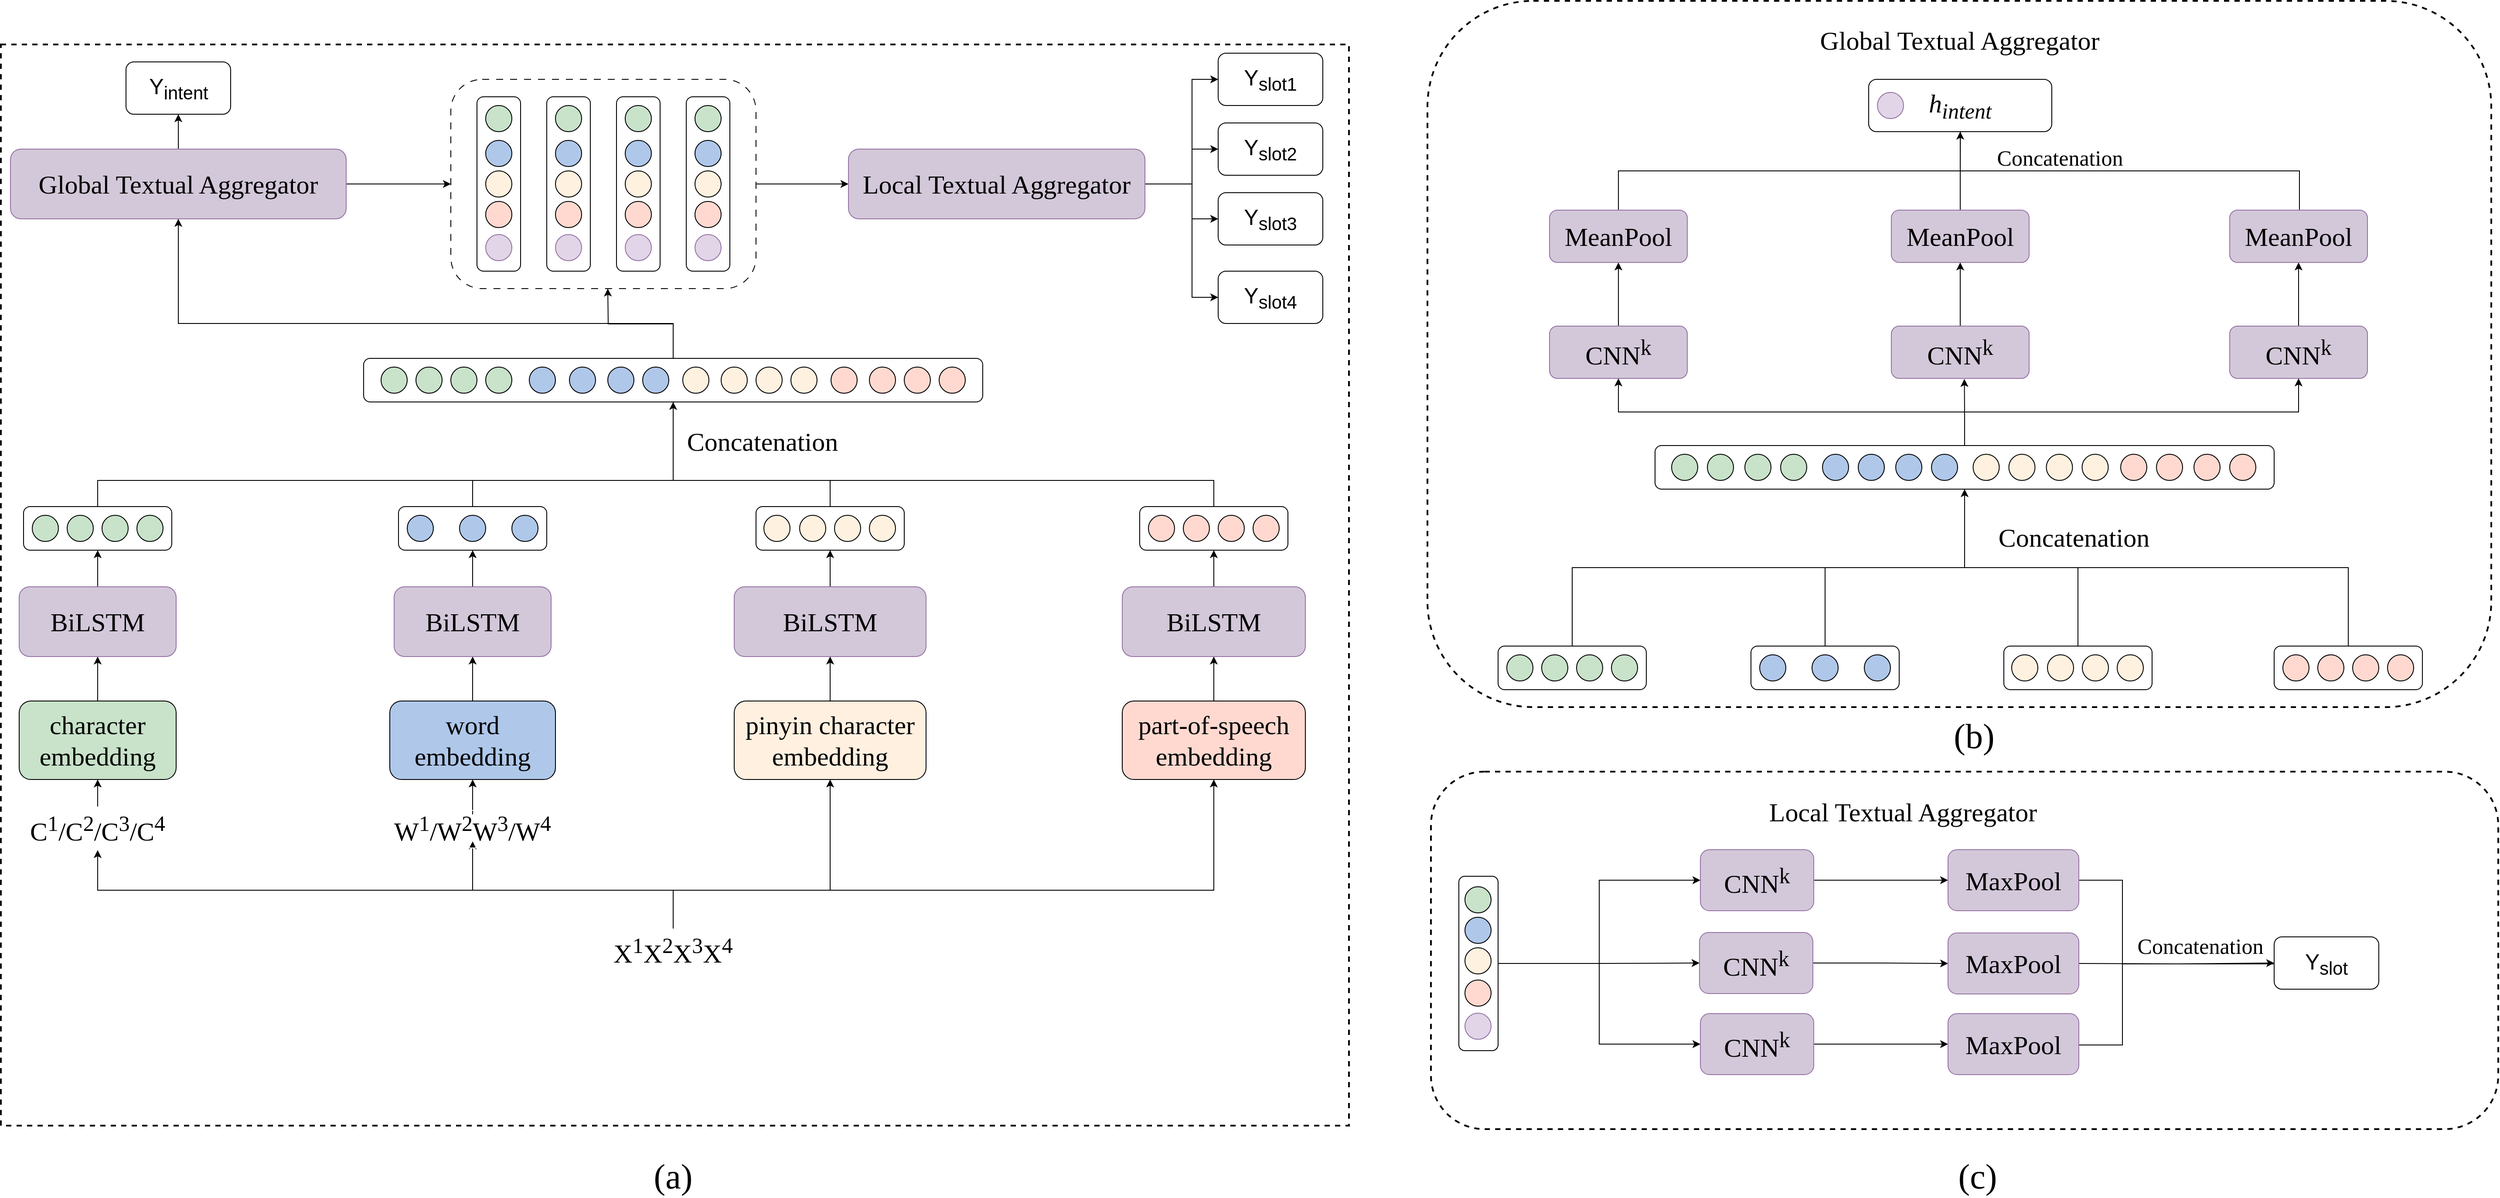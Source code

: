 <mxfile version="26.0.4">
  <diagram name="第 1 页" id="jVx6ds1tYozffgaeyK4k">
    <mxGraphModel dx="977" dy="619" grid="1" gridSize="10" guides="1" tooltips="1" connect="1" arrows="1" fold="1" page="1" pageScale="1" pageWidth="827" pageHeight="1169" math="0" shadow="0">
      <root>
        <mxCell id="0" />
        <mxCell id="1" parent="0" />
        <mxCell id="JTcUMuY575CjnEHDwap5-83" value="" style="rounded=0;whiteSpace=wrap;html=1;fontFamily=Times New Roman;strokeWidth=2;dashed=1;glass=0;shadow=0;" parent="1" vertex="1">
          <mxGeometry x="54" y="70" width="1546" height="1240" as="geometry" />
        </mxCell>
        <mxCell id="jO49f_bSaMHnq8z-et_9-17" style="edgeStyle=orthogonalEdgeStyle;rounded=0;orthogonalLoop=1;jettySize=auto;html=1;exitX=0.5;exitY=0;exitDx=0;exitDy=0;entryX=0.5;entryY=1;entryDx=0;entryDy=0;" parent="1" source="5xaBMJCgVQoesxEyy8M3-41" target="5xaBMJCgVQoesxEyy8M3-49" edge="1">
          <mxGeometry relative="1" as="geometry">
            <Array as="points">
              <mxPoint x="825" y="1040" />
              <mxPoint x="165" y="1040" />
            </Array>
          </mxGeometry>
        </mxCell>
        <mxCell id="jO49f_bSaMHnq8z-et_9-18" style="edgeStyle=orthogonalEdgeStyle;rounded=0;orthogonalLoop=1;jettySize=auto;html=1;exitX=0.5;exitY=0;exitDx=0;exitDy=0;entryX=0.5;entryY=1;entryDx=0;entryDy=0;" parent="1" source="5xaBMJCgVQoesxEyy8M3-41" target="5xaBMJCgVQoesxEyy8M3-50" edge="1">
          <mxGeometry relative="1" as="geometry">
            <Array as="points">
              <mxPoint x="825" y="1040" />
              <mxPoint x="595" y="1040" />
            </Array>
          </mxGeometry>
        </mxCell>
        <mxCell id="5ybYp6yLcuB_kvrWJm-r-1" style="edgeStyle=orthogonalEdgeStyle;rounded=0;orthogonalLoop=1;jettySize=auto;html=1;exitX=0.5;exitY=0;exitDx=0;exitDy=0;entryX=0.5;entryY=1;entryDx=0;entryDy=0;" edge="1" parent="1" source="5xaBMJCgVQoesxEyy8M3-41" target="5xaBMJCgVQoesxEyy8M3-45">
          <mxGeometry relative="1" as="geometry">
            <Array as="points">
              <mxPoint x="825" y="1040" />
              <mxPoint x="1005" y="1040" />
            </Array>
          </mxGeometry>
        </mxCell>
        <mxCell id="5ybYp6yLcuB_kvrWJm-r-2" style="edgeStyle=orthogonalEdgeStyle;rounded=0;orthogonalLoop=1;jettySize=auto;html=1;exitX=0.5;exitY=0;exitDx=0;exitDy=0;entryX=0.5;entryY=1;entryDx=0;entryDy=0;" edge="1" parent="1" source="5xaBMJCgVQoesxEyy8M3-41" target="5xaBMJCgVQoesxEyy8M3-46">
          <mxGeometry relative="1" as="geometry">
            <Array as="points">
              <mxPoint x="825" y="1040" />
              <mxPoint x="1445" y="1040" />
            </Array>
          </mxGeometry>
        </mxCell>
        <mxCell id="5xaBMJCgVQoesxEyy8M3-41" value="&lt;span style=&quot;font-size: 30px;&quot;&gt;&lt;font style=&quot;font-size: 30px;&quot; face=&quot;Times New Roman&quot;&gt;X&lt;sup&gt;1&lt;/sup&gt;X&lt;sup&gt;2&lt;/sup&gt;X&lt;sup&gt;3&lt;/sup&gt;X&lt;sup&gt;4&lt;/sup&gt;&lt;/font&gt;&lt;/span&gt;" style="rounded=0;whiteSpace=wrap;html=1;fontStyle=0;labelBorderColor=#FFFFFF;dashed=1;strokeColor=#FFFFFF;labelBackgroundColor=none;" parent="1" vertex="1">
          <mxGeometry x="730" y="1084" width="190" height="50" as="geometry" />
        </mxCell>
        <mxCell id="5ybYp6yLcuB_kvrWJm-r-6" style="edgeStyle=orthogonalEdgeStyle;rounded=0;orthogonalLoop=1;jettySize=auto;html=1;exitX=0.5;exitY=0;exitDx=0;exitDy=0;entryX=0.5;entryY=1;entryDx=0;entryDy=0;" edge="1" parent="1" source="5xaBMJCgVQoesxEyy8M3-42" target="5xaBMJCgVQoesxEyy8M3-54">
          <mxGeometry relative="1" as="geometry" />
        </mxCell>
        <mxCell id="5xaBMJCgVQoesxEyy8M3-42" value="&lt;font style=&quot;font-size: 30px;&quot;&gt;word embedding&lt;/font&gt;" style="rounded=1;whiteSpace=wrap;html=1;fillColor=#afc8ea;fontSize=20;fontFamily=Times New Roman;" parent="1" vertex="1">
          <mxGeometry x="500" y="823" width="190" height="90" as="geometry" />
        </mxCell>
        <mxCell id="5ybYp6yLcuB_kvrWJm-r-5" style="edgeStyle=orthogonalEdgeStyle;rounded=0;orthogonalLoop=1;jettySize=auto;html=1;exitX=0.5;exitY=0;exitDx=0;exitDy=0;entryX=0.5;entryY=1;entryDx=0;entryDy=0;" edge="1" parent="1" source="5xaBMJCgVQoesxEyy8M3-44" target="5xaBMJCgVQoesxEyy8M3-52">
          <mxGeometry relative="1" as="geometry" />
        </mxCell>
        <mxCell id="5xaBMJCgVQoesxEyy8M3-44" value="&lt;font style=&quot;font-size: 30px;&quot;&gt;character embedding&lt;/font&gt;" style="rounded=1;whiteSpace=wrap;html=1;fillColor=#c8e3ca;fontSize=20;fontFamily=Times New Roman;" parent="1" vertex="1">
          <mxGeometry x="75" y="823" width="180" height="90" as="geometry" />
        </mxCell>
        <mxCell id="5ybYp6yLcuB_kvrWJm-r-7" style="edgeStyle=orthogonalEdgeStyle;rounded=0;orthogonalLoop=1;jettySize=auto;html=1;exitX=0.5;exitY=0;exitDx=0;exitDy=0;entryX=0.5;entryY=1;entryDx=0;entryDy=0;" edge="1" parent="1" source="5xaBMJCgVQoesxEyy8M3-45" target="5xaBMJCgVQoesxEyy8M3-55">
          <mxGeometry relative="1" as="geometry" />
        </mxCell>
        <mxCell id="5xaBMJCgVQoesxEyy8M3-45" value="&lt;font face=&quot;Times New Roman&quot; style=&quot;font-size: 30px;&quot;&gt;pinyin character embedding&lt;/font&gt;" style="rounded=1;whiteSpace=wrap;html=1;fillColor=#fff0e0;fontSize=20;" parent="1" vertex="1">
          <mxGeometry x="895" y="823" width="220" height="90" as="geometry" />
        </mxCell>
        <mxCell id="5ybYp6yLcuB_kvrWJm-r-8" style="edgeStyle=orthogonalEdgeStyle;rounded=0;orthogonalLoop=1;jettySize=auto;html=1;exitX=0.5;exitY=0;exitDx=0;exitDy=0;entryX=0.5;entryY=1;entryDx=0;entryDy=0;" edge="1" parent="1" source="5xaBMJCgVQoesxEyy8M3-46" target="5xaBMJCgVQoesxEyy8M3-56">
          <mxGeometry relative="1" as="geometry" />
        </mxCell>
        <mxCell id="5xaBMJCgVQoesxEyy8M3-46" value="&lt;font face=&quot;Times New Roman&quot; style=&quot;font-size: 30px;&quot;&gt;part-of-speech embedding&lt;/font&gt;" style="rounded=1;whiteSpace=wrap;html=1;fillColor=#ffd9d0;fontSize=20;" parent="1" vertex="1">
          <mxGeometry x="1340" y="823" width="210" height="90" as="geometry" />
        </mxCell>
        <mxCell id="5ybYp6yLcuB_kvrWJm-r-4" style="edgeStyle=orthogonalEdgeStyle;rounded=0;orthogonalLoop=1;jettySize=auto;html=1;exitX=0.5;exitY=0;exitDx=0;exitDy=0;entryX=0.5;entryY=1;entryDx=0;entryDy=0;" edge="1" parent="1" source="5xaBMJCgVQoesxEyy8M3-49" target="5xaBMJCgVQoesxEyy8M3-44">
          <mxGeometry relative="1" as="geometry" />
        </mxCell>
        <mxCell id="5xaBMJCgVQoesxEyy8M3-49" value="&lt;font style=&quot;font-size: 30px;&quot; face=&quot;Times New Roman&quot;&gt;C&lt;sup&gt;1&lt;/sup&gt;/C&lt;sup&gt;2&lt;/sup&gt;/C&lt;sup&gt;3&lt;/sup&gt;/C&lt;sup&gt;4&lt;/sup&gt;&lt;/font&gt;" style="rounded=0;whiteSpace=wrap;html=1;fontStyle=0;labelBorderColor=#FFFFFF;dashed=1;strokeColor=#FFFFFF;" parent="1" vertex="1">
          <mxGeometry x="70" y="944" width="190" height="50" as="geometry" />
        </mxCell>
        <mxCell id="5ybYp6yLcuB_kvrWJm-r-3" style="edgeStyle=orthogonalEdgeStyle;rounded=0;orthogonalLoop=1;jettySize=auto;html=1;exitX=0.5;exitY=0;exitDx=0;exitDy=0;entryX=0.5;entryY=1;entryDx=0;entryDy=0;" edge="1" parent="1" source="5xaBMJCgVQoesxEyy8M3-50" target="5xaBMJCgVQoesxEyy8M3-42">
          <mxGeometry relative="1" as="geometry" />
        </mxCell>
        <mxCell id="5xaBMJCgVQoesxEyy8M3-50" value="&lt;font face=&quot;Times New Roman&quot;&gt;&lt;span style=&quot;font-size: 30px;&quot;&gt;W&lt;sup&gt;1&lt;/sup&gt;/W&lt;sup&gt;2&lt;/sup&gt;W&lt;sup&gt;3&lt;/sup&gt;/W&lt;sup&gt;4&lt;/sup&gt;&lt;/span&gt;&lt;/font&gt;" style="rounded=0;whiteSpace=wrap;html=1;fontStyle=0;labelBorderColor=#FFFFFF;dashed=1;strokeColor=#FFFFFF;" parent="1" vertex="1">
          <mxGeometry x="500" y="953" width="190" height="31" as="geometry" />
        </mxCell>
        <mxCell id="5ybYp6yLcuB_kvrWJm-r-13" style="edgeStyle=orthogonalEdgeStyle;rounded=0;orthogonalLoop=1;jettySize=auto;html=1;exitX=0.5;exitY=0;exitDx=0;exitDy=0;" edge="1" parent="1" source="5xaBMJCgVQoesxEyy8M3-52" target="5xaBMJCgVQoesxEyy8M3-57">
          <mxGeometry relative="1" as="geometry" />
        </mxCell>
        <mxCell id="5xaBMJCgVQoesxEyy8M3-52" value="&lt;font style=&quot;font-size: 30px;&quot; face=&quot;Times New Roman&quot;&gt;BiLSTM&lt;/font&gt;" style="rounded=1;whiteSpace=wrap;html=1;fillColor=#D3C8D9;strokeColor=#9673a6;verticalAlign=middle;" parent="1" vertex="1">
          <mxGeometry x="75" y="692" width="180" height="80" as="geometry" />
        </mxCell>
        <mxCell id="5ybYp6yLcuB_kvrWJm-r-12" style="edgeStyle=orthogonalEdgeStyle;rounded=0;orthogonalLoop=1;jettySize=auto;html=1;exitX=0.5;exitY=0;exitDx=0;exitDy=0;entryX=0.5;entryY=1;entryDx=0;entryDy=0;" edge="1" parent="1" source="5xaBMJCgVQoesxEyy8M3-54" target="5xaBMJCgVQoesxEyy8M3-63">
          <mxGeometry relative="1" as="geometry" />
        </mxCell>
        <mxCell id="5xaBMJCgVQoesxEyy8M3-54" value="&lt;font style=&quot;font-size: 30px;&quot; face=&quot;Times New Roman&quot;&gt;BiLSTM&lt;/font&gt;" style="rounded=1;whiteSpace=wrap;html=1;fillColor=#D3C8D9;strokeColor=#9673a6;verticalAlign=middle;" parent="1" vertex="1">
          <mxGeometry x="505" y="692" width="180" height="80" as="geometry" />
        </mxCell>
        <mxCell id="5ybYp6yLcuB_kvrWJm-r-11" style="edgeStyle=orthogonalEdgeStyle;rounded=0;orthogonalLoop=1;jettySize=auto;html=1;exitX=0.5;exitY=0;exitDx=0;exitDy=0;entryX=0.5;entryY=1;entryDx=0;entryDy=0;" edge="1" parent="1" source="5xaBMJCgVQoesxEyy8M3-55" target="5xaBMJCgVQoesxEyy8M3-68">
          <mxGeometry relative="1" as="geometry" />
        </mxCell>
        <mxCell id="5xaBMJCgVQoesxEyy8M3-55" value="&lt;font style=&quot;font-size: 30px;&quot; face=&quot;Times New Roman&quot;&gt;BiLSTM&lt;/font&gt;" style="rounded=1;whiteSpace=wrap;html=1;fillColor=#D3C8D9;strokeColor=#9673a6;verticalAlign=middle;" parent="1" vertex="1">
          <mxGeometry x="895" y="692" width="220" height="80" as="geometry" />
        </mxCell>
        <mxCell id="5ybYp6yLcuB_kvrWJm-r-10" style="edgeStyle=orthogonalEdgeStyle;rounded=0;orthogonalLoop=1;jettySize=auto;html=1;exitX=0.5;exitY=0;exitDx=0;exitDy=0;entryX=0.5;entryY=1;entryDx=0;entryDy=0;" edge="1" parent="1" source="5xaBMJCgVQoesxEyy8M3-56" target="5xaBMJCgVQoesxEyy8M3-73">
          <mxGeometry relative="1" as="geometry" />
        </mxCell>
        <mxCell id="5xaBMJCgVQoesxEyy8M3-56" value="&lt;font style=&quot;font-size: 30px;&quot; face=&quot;Times New Roman&quot;&gt;BiLSTM&lt;/font&gt;" style="rounded=1;whiteSpace=wrap;html=1;fillColor=#D3C8D9;strokeColor=#9673a6;verticalAlign=middle;" parent="1" vertex="1">
          <mxGeometry x="1340" y="692" width="210" height="80" as="geometry" />
        </mxCell>
        <mxCell id="5xaBMJCgVQoesxEyy8M3-57" value="" style="rounded=1;whiteSpace=wrap;html=1;" parent="1" vertex="1">
          <mxGeometry x="80" y="600" width="170" height="50" as="geometry" />
        </mxCell>
        <mxCell id="5xaBMJCgVQoesxEyy8M3-58" value="" style="ellipse;whiteSpace=wrap;html=1;aspect=fixed;fillColor=#c8e3ca;" parent="1" vertex="1">
          <mxGeometry x="90" y="610" width="30" height="30" as="geometry" />
        </mxCell>
        <mxCell id="5xaBMJCgVQoesxEyy8M3-60" value="" style="ellipse;whiteSpace=wrap;html=1;aspect=fixed;fillColor=#c8e3ca;" parent="1" vertex="1">
          <mxGeometry x="130" y="610" width="30" height="30" as="geometry" />
        </mxCell>
        <mxCell id="5xaBMJCgVQoesxEyy8M3-61" value="" style="ellipse;whiteSpace=wrap;html=1;aspect=fixed;fillColor=#c8e3ca;" parent="1" vertex="1">
          <mxGeometry x="210" y="610" width="30" height="30" as="geometry" />
        </mxCell>
        <mxCell id="5xaBMJCgVQoesxEyy8M3-62" value="" style="ellipse;whiteSpace=wrap;html=1;aspect=fixed;fillColor=#c8e3ca;" parent="1" vertex="1">
          <mxGeometry x="170" y="610" width="30" height="30" as="geometry" />
        </mxCell>
        <mxCell id="jO49f_bSaMHnq8z-et_9-3" style="edgeStyle=orthogonalEdgeStyle;rounded=0;orthogonalLoop=1;jettySize=auto;html=1;exitX=0.5;exitY=0;exitDx=0;exitDy=0;entryX=0.5;entryY=1;entryDx=0;entryDy=0;" parent="1" source="5xaBMJCgVQoesxEyy8M3-63" target="5xaBMJCgVQoesxEyy8M3-98" edge="1">
          <mxGeometry relative="1" as="geometry">
            <Array as="points">
              <mxPoint x="595" y="570" />
              <mxPoint x="825" y="570" />
            </Array>
          </mxGeometry>
        </mxCell>
        <mxCell id="5xaBMJCgVQoesxEyy8M3-63" value="" style="rounded=1;whiteSpace=wrap;html=1;" parent="1" vertex="1">
          <mxGeometry x="510" y="600" width="170" height="50" as="geometry" />
        </mxCell>
        <mxCell id="5xaBMJCgVQoesxEyy8M3-64" value="" style="ellipse;whiteSpace=wrap;html=1;aspect=fixed;fillColor=#afc8ea;" parent="1" vertex="1">
          <mxGeometry x="520" y="610" width="30" height="30" as="geometry" />
        </mxCell>
        <mxCell id="5xaBMJCgVQoesxEyy8M3-65" value="" style="ellipse;whiteSpace=wrap;html=1;aspect=fixed;fillColor=#afc8ea;" parent="1" vertex="1">
          <mxGeometry x="580" y="610" width="30" height="30" as="geometry" />
        </mxCell>
        <mxCell id="5xaBMJCgVQoesxEyy8M3-66" value="" style="ellipse;whiteSpace=wrap;html=1;aspect=fixed;fillColor=#afc8ea;" parent="1" vertex="1">
          <mxGeometry x="640" y="610" width="30" height="30" as="geometry" />
        </mxCell>
        <mxCell id="jO49f_bSaMHnq8z-et_9-7" style="edgeStyle=orthogonalEdgeStyle;rounded=0;orthogonalLoop=1;jettySize=auto;html=1;exitX=0.5;exitY=0;exitDx=0;exitDy=0;endArrow=none;endFill=0;entryX=0.5;entryY=1;entryDx=0;entryDy=0;" parent="1" source="5xaBMJCgVQoesxEyy8M3-68" target="5xaBMJCgVQoesxEyy8M3-98" edge="1">
          <mxGeometry relative="1" as="geometry">
            <mxPoint x="750" y="450" as="targetPoint" />
            <Array as="points">
              <mxPoint x="1005" y="570" />
              <mxPoint x="825" y="570" />
            </Array>
          </mxGeometry>
        </mxCell>
        <mxCell id="5xaBMJCgVQoesxEyy8M3-68" value="" style="rounded=1;whiteSpace=wrap;html=1;" parent="1" vertex="1">
          <mxGeometry x="920" y="600" width="170" height="50" as="geometry" />
        </mxCell>
        <mxCell id="5xaBMJCgVQoesxEyy8M3-69" value="" style="ellipse;whiteSpace=wrap;html=1;aspect=fixed;fillColor=#fef1e0;" parent="1" vertex="1">
          <mxGeometry x="929" y="610" width="30" height="30" as="geometry" />
        </mxCell>
        <mxCell id="5xaBMJCgVQoesxEyy8M3-70" value="" style="ellipse;whiteSpace=wrap;html=1;aspect=fixed;fillColor=#fef1e0;" parent="1" vertex="1">
          <mxGeometry x="970" y="610" width="30" height="30" as="geometry" />
        </mxCell>
        <mxCell id="5xaBMJCgVQoesxEyy8M3-71" value="" style="ellipse;whiteSpace=wrap;html=1;aspect=fixed;fillColor=#fef1e0;" parent="1" vertex="1">
          <mxGeometry x="1050" y="610" width="30" height="30" as="geometry" />
        </mxCell>
        <mxCell id="5xaBMJCgVQoesxEyy8M3-72" value="" style="ellipse;whiteSpace=wrap;html=1;aspect=fixed;fillColor=#fef1e0;" parent="1" vertex="1">
          <mxGeometry x="1010" y="610" width="30" height="30" as="geometry" />
        </mxCell>
        <mxCell id="jO49f_bSaMHnq8z-et_9-8" style="edgeStyle=orthogonalEdgeStyle;rounded=0;orthogonalLoop=1;jettySize=auto;html=1;exitX=0.5;exitY=0;exitDx=0;exitDy=0;endArrow=none;endFill=0;entryX=0.5;entryY=1;entryDx=0;entryDy=0;" parent="1" source="5xaBMJCgVQoesxEyy8M3-73" target="5xaBMJCgVQoesxEyy8M3-98" edge="1">
          <mxGeometry relative="1" as="geometry">
            <mxPoint x="750" y="450" as="targetPoint" />
            <Array as="points">
              <mxPoint x="1445" y="570" />
              <mxPoint x="825" y="570" />
            </Array>
          </mxGeometry>
        </mxCell>
        <mxCell id="5xaBMJCgVQoesxEyy8M3-73" value="" style="rounded=1;whiteSpace=wrap;html=1;" parent="1" vertex="1">
          <mxGeometry x="1360" y="600" width="170" height="50" as="geometry" />
        </mxCell>
        <mxCell id="5xaBMJCgVQoesxEyy8M3-74" value="" style="ellipse;whiteSpace=wrap;html=1;aspect=fixed;fillColor=#ffd9d0;" parent="1" vertex="1">
          <mxGeometry x="1370" y="610" width="30" height="30" as="geometry" />
        </mxCell>
        <mxCell id="5xaBMJCgVQoesxEyy8M3-75" value="" style="ellipse;whiteSpace=wrap;html=1;aspect=fixed;fillColor=#ffd9d0;" parent="1" vertex="1">
          <mxGeometry x="1410" y="610" width="30" height="30" as="geometry" />
        </mxCell>
        <mxCell id="5xaBMJCgVQoesxEyy8M3-76" value="" style="ellipse;whiteSpace=wrap;html=1;aspect=fixed;fillColor=#ffd9d0;" parent="1" vertex="1">
          <mxGeometry x="1490" y="610" width="30" height="30" as="geometry" />
        </mxCell>
        <mxCell id="5xaBMJCgVQoesxEyy8M3-77" value="" style="ellipse;whiteSpace=wrap;html=1;aspect=fixed;fillColor=#ffd9d0;" parent="1" vertex="1">
          <mxGeometry x="1450" y="610" width="30" height="30" as="geometry" />
        </mxCell>
        <mxCell id="5xaBMJCgVQoesxEyy8M3-121" value="&lt;span style=&quot;background-color: initial;&quot;&gt;&lt;font face=&quot;Times New Roman&quot; style=&quot;font-size: 30px;&quot;&gt;Concatenation&lt;/font&gt;&lt;/span&gt;" style="text;html=1;align=center;verticalAlign=middle;resizable=0;points=[];autosize=1;strokeColor=none;fillColor=none;" parent="1" vertex="1">
          <mxGeometry x="827" y="500" width="200" height="50" as="geometry" />
        </mxCell>
        <mxCell id="jO49f_bSaMHnq8z-et_9-13" style="edgeStyle=orthogonalEdgeStyle;rounded=0;orthogonalLoop=1;jettySize=auto;html=1;exitX=0.5;exitY=0;exitDx=0;exitDy=0;entryX=0.5;entryY=1;entryDx=0;entryDy=0;" parent="1" source="5xaBMJCgVQoesxEyy8M3-131" target="5xaBMJCgVQoesxEyy8M3-234" edge="1">
          <mxGeometry relative="1" as="geometry" />
        </mxCell>
        <mxCell id="jO49f_bSaMHnq8z-et_9-15" style="edgeStyle=orthogonalEdgeStyle;rounded=0;orthogonalLoop=1;jettySize=auto;html=1;exitX=1;exitY=0.5;exitDx=0;exitDy=0;" parent="1" source="5xaBMJCgVQoesxEyy8M3-131" target="5xaBMJCgVQoesxEyy8M3-230" edge="1">
          <mxGeometry relative="1" as="geometry" />
        </mxCell>
        <mxCell id="5xaBMJCgVQoesxEyy8M3-131" value="&lt;font style=&quot;font-size: 30px;&quot; face=&quot;Times New Roman&quot;&gt;Global Textual Aggregator&lt;/font&gt;" style="rounded=1;whiteSpace=wrap;html=1;fillColor=#D3C8D9;strokeColor=#9673a6;" parent="1" vertex="1">
          <mxGeometry x="65" y="190" width="385" height="80" as="geometry" />
        </mxCell>
        <mxCell id="5xaBMJCgVQoesxEyy8M3-244" style="edgeStyle=orthogonalEdgeStyle;rounded=0;orthogonalLoop=1;jettySize=auto;html=1;exitX=1;exitY=0.5;exitDx=0;exitDy=0;entryX=0;entryY=0.5;entryDx=0;entryDy=0;" parent="1" source="5xaBMJCgVQoesxEyy8M3-132" target="5xaBMJCgVQoesxEyy8M3-236" edge="1">
          <mxGeometry relative="1" as="geometry">
            <Array as="points">
              <mxPoint x="1400" y="230" />
              <mxPoint x="1420" y="230" />
              <mxPoint x="1420" y="150" />
            </Array>
          </mxGeometry>
        </mxCell>
        <mxCell id="5xaBMJCgVQoesxEyy8M3-245" style="edgeStyle=orthogonalEdgeStyle;rounded=0;orthogonalLoop=1;jettySize=auto;html=1;exitX=1;exitY=0.5;exitDx=0;exitDy=0;entryX=0;entryY=0.5;entryDx=0;entryDy=0;" parent="1" source="5xaBMJCgVQoesxEyy8M3-132" target="5xaBMJCgVQoesxEyy8M3-237" edge="1">
          <mxGeometry relative="1" as="geometry">
            <Array as="points">
              <mxPoint x="1400" y="230" />
              <mxPoint x="1420" y="230" />
              <mxPoint x="1420" y="230" />
            </Array>
          </mxGeometry>
        </mxCell>
        <mxCell id="5xaBMJCgVQoesxEyy8M3-246" style="edgeStyle=orthogonalEdgeStyle;rounded=0;orthogonalLoop=1;jettySize=auto;html=1;exitX=1;exitY=0.5;exitDx=0;exitDy=0;entryX=0;entryY=0.5;entryDx=0;entryDy=0;" parent="1" source="5xaBMJCgVQoesxEyy8M3-132" target="5xaBMJCgVQoesxEyy8M3-238" edge="1">
          <mxGeometry relative="1" as="geometry">
            <Array as="points">
              <mxPoint x="1400" y="230" />
              <mxPoint x="1420" y="230" />
              <mxPoint x="1420" y="310" />
            </Array>
          </mxGeometry>
        </mxCell>
        <mxCell id="5xaBMJCgVQoesxEyy8M3-247" style="edgeStyle=orthogonalEdgeStyle;rounded=0;orthogonalLoop=1;jettySize=auto;html=1;exitX=1;exitY=0.5;exitDx=0;exitDy=0;entryX=0;entryY=0.5;entryDx=0;entryDy=0;" parent="1" source="5xaBMJCgVQoesxEyy8M3-132" target="5xaBMJCgVQoesxEyy8M3-239" edge="1">
          <mxGeometry relative="1" as="geometry">
            <Array as="points">
              <mxPoint x="1400" y="230" />
              <mxPoint x="1420" y="230" />
              <mxPoint x="1420" y="400" />
            </Array>
          </mxGeometry>
        </mxCell>
        <mxCell id="5xaBMJCgVQoesxEyy8M3-132" value="&lt;font style=&quot;font-size: 30px;&quot; face=&quot;Times New Roman&quot;&gt;Local Textual Aggregator&lt;/font&gt;" style="rounded=1;whiteSpace=wrap;html=1;fillColor=#D3C8D9;strokeColor=#9673a6;" parent="1" vertex="1">
          <mxGeometry x="1026" y="190" width="340" height="80" as="geometry" />
        </mxCell>
        <mxCell id="5xaBMJCgVQoesxEyy8M3-234" value="&lt;font style=&quot;font-size: 25px;&quot;&gt;Y&lt;sub&gt;intent&lt;/sub&gt;&lt;/font&gt;" style="rounded=1;whiteSpace=wrap;html=1;" parent="1" vertex="1">
          <mxGeometry x="197.5" y="90" width="120" height="60" as="geometry" />
        </mxCell>
        <mxCell id="5xaBMJCgVQoesxEyy8M3-235" value="" style="group" parent="1" vertex="1" connectable="0">
          <mxGeometry x="570" y="110" width="350" height="240" as="geometry" />
        </mxCell>
        <mxCell id="5xaBMJCgVQoesxEyy8M3-230" value="" style="rounded=1;whiteSpace=wrap;html=1;dashed=1;dashPattern=8 8;" parent="5xaBMJCgVQoesxEyy8M3-235" vertex="1">
          <mxGeometry width="350" height="240" as="geometry" />
        </mxCell>
        <mxCell id="5xaBMJCgVQoesxEyy8M3-229" value="" style="group" parent="5xaBMJCgVQoesxEyy8M3-235" vertex="1" connectable="0">
          <mxGeometry x="30" y="20" width="280" height="200" as="geometry" />
        </mxCell>
        <mxCell id="5xaBMJCgVQoesxEyy8M3-206" value="" style="group" parent="5xaBMJCgVQoesxEyy8M3-229" vertex="1" connectable="0">
          <mxGeometry x="240" width="50" height="200" as="geometry" />
        </mxCell>
        <mxCell id="5xaBMJCgVQoesxEyy8M3-136" value="" style="rounded=1;whiteSpace=wrap;html=1;direction=south;container=0;" parent="5xaBMJCgVQoesxEyy8M3-206" vertex="1">
          <mxGeometry width="50" height="200" as="geometry" />
        </mxCell>
        <mxCell id="5xaBMJCgVQoesxEyy8M3-141" value="" style="ellipse;whiteSpace=wrap;html=1;aspect=fixed;fillColor=#afc8ea;direction=south;container=0;" parent="5xaBMJCgVQoesxEyy8M3-206" vertex="1">
          <mxGeometry x="10" y="50" width="30" height="30" as="geometry" />
        </mxCell>
        <mxCell id="5xaBMJCgVQoesxEyy8M3-145" value="" style="ellipse;whiteSpace=wrap;html=1;aspect=fixed;fillColor=#fef1e0;direction=south;container=0;" parent="5xaBMJCgVQoesxEyy8M3-206" vertex="1">
          <mxGeometry x="10" y="85" width="30" height="30" as="geometry" />
        </mxCell>
        <mxCell id="5xaBMJCgVQoesxEyy8M3-149" value="" style="ellipse;whiteSpace=wrap;html=1;aspect=fixed;fillColor=#ffd9d0;direction=south;container=0;" parent="5xaBMJCgVQoesxEyy8M3-206" vertex="1">
          <mxGeometry x="10" y="120" width="30" height="30" as="geometry" />
        </mxCell>
        <mxCell id="5xaBMJCgVQoesxEyy8M3-137" value="" style="ellipse;whiteSpace=wrap;html=1;aspect=fixed;fillColor=#c8e3ca;direction=south;container=0;" parent="5xaBMJCgVQoesxEyy8M3-206" vertex="1">
          <mxGeometry x="10" y="10" width="30" height="30" as="geometry" />
        </mxCell>
        <mxCell id="5xaBMJCgVQoesxEyy8M3-134" value="" style="ellipse;whiteSpace=wrap;html=1;aspect=fixed;fillColor=#e1d5e7;strokeColor=#9673a6;container=0;" parent="5xaBMJCgVQoesxEyy8M3-206" vertex="1">
          <mxGeometry x="10" y="158" width="30" height="30" as="geometry" />
        </mxCell>
        <mxCell id="5xaBMJCgVQoesxEyy8M3-207" value="" style="group" parent="5xaBMJCgVQoesxEyy8M3-229" vertex="1" connectable="0">
          <mxGeometry width="50" height="200" as="geometry" />
        </mxCell>
        <mxCell id="5xaBMJCgVQoesxEyy8M3-208" value="" style="rounded=1;whiteSpace=wrap;html=1;direction=south;container=0;" parent="5xaBMJCgVQoesxEyy8M3-207" vertex="1">
          <mxGeometry width="50" height="200" as="geometry" />
        </mxCell>
        <mxCell id="5xaBMJCgVQoesxEyy8M3-209" value="" style="ellipse;whiteSpace=wrap;html=1;aspect=fixed;fillColor=#afc8ea;direction=south;container=0;" parent="5xaBMJCgVQoesxEyy8M3-207" vertex="1">
          <mxGeometry x="10" y="50" width="30" height="30" as="geometry" />
        </mxCell>
        <mxCell id="5xaBMJCgVQoesxEyy8M3-210" value="" style="ellipse;whiteSpace=wrap;html=1;aspect=fixed;fillColor=#fef1e0;direction=south;container=0;" parent="5xaBMJCgVQoesxEyy8M3-207" vertex="1">
          <mxGeometry x="10" y="85" width="30" height="30" as="geometry" />
        </mxCell>
        <mxCell id="5xaBMJCgVQoesxEyy8M3-211" value="" style="ellipse;whiteSpace=wrap;html=1;aspect=fixed;fillColor=#ffd9d0;direction=south;container=0;" parent="5xaBMJCgVQoesxEyy8M3-207" vertex="1">
          <mxGeometry x="10" y="120" width="30" height="30" as="geometry" />
        </mxCell>
        <mxCell id="5xaBMJCgVQoesxEyy8M3-212" value="" style="ellipse;whiteSpace=wrap;html=1;aspect=fixed;fillColor=#c8e3ca;direction=south;container=0;" parent="5xaBMJCgVQoesxEyy8M3-207" vertex="1">
          <mxGeometry x="10" y="10" width="30" height="30" as="geometry" />
        </mxCell>
        <mxCell id="5xaBMJCgVQoesxEyy8M3-213" value="" style="ellipse;whiteSpace=wrap;html=1;aspect=fixed;fillColor=#e1d5e7;strokeColor=#9673a6;container=0;" parent="5xaBMJCgVQoesxEyy8M3-207" vertex="1">
          <mxGeometry x="10" y="158" width="30" height="30" as="geometry" />
        </mxCell>
        <mxCell id="5xaBMJCgVQoesxEyy8M3-214" value="" style="group" parent="5xaBMJCgVQoesxEyy8M3-229" vertex="1" connectable="0">
          <mxGeometry x="80" width="50" height="200" as="geometry" />
        </mxCell>
        <mxCell id="5xaBMJCgVQoesxEyy8M3-215" value="" style="rounded=1;whiteSpace=wrap;html=1;direction=south;container=0;" parent="5xaBMJCgVQoesxEyy8M3-214" vertex="1">
          <mxGeometry width="50" height="200" as="geometry" />
        </mxCell>
        <mxCell id="5xaBMJCgVQoesxEyy8M3-216" value="" style="ellipse;whiteSpace=wrap;html=1;aspect=fixed;fillColor=#afc8ea;direction=south;container=0;" parent="5xaBMJCgVQoesxEyy8M3-214" vertex="1">
          <mxGeometry x="10" y="50" width="30" height="30" as="geometry" />
        </mxCell>
        <mxCell id="5xaBMJCgVQoesxEyy8M3-217" value="" style="ellipse;whiteSpace=wrap;html=1;aspect=fixed;fillColor=#fef1e0;direction=south;container=0;" parent="5xaBMJCgVQoesxEyy8M3-214" vertex="1">
          <mxGeometry x="10" y="85" width="30" height="30" as="geometry" />
        </mxCell>
        <mxCell id="5xaBMJCgVQoesxEyy8M3-218" value="" style="ellipse;whiteSpace=wrap;html=1;aspect=fixed;fillColor=#ffd9d0;direction=south;container=0;" parent="5xaBMJCgVQoesxEyy8M3-214" vertex="1">
          <mxGeometry x="10" y="120" width="30" height="30" as="geometry" />
        </mxCell>
        <mxCell id="5xaBMJCgVQoesxEyy8M3-219" value="" style="ellipse;whiteSpace=wrap;html=1;aspect=fixed;fillColor=#c8e3ca;direction=south;container=0;" parent="5xaBMJCgVQoesxEyy8M3-214" vertex="1">
          <mxGeometry x="10" y="10" width="30" height="30" as="geometry" />
        </mxCell>
        <mxCell id="5xaBMJCgVQoesxEyy8M3-220" value="" style="ellipse;whiteSpace=wrap;html=1;aspect=fixed;fillColor=#e1d5e7;strokeColor=#9673a6;container=0;" parent="5xaBMJCgVQoesxEyy8M3-214" vertex="1">
          <mxGeometry x="10" y="158" width="30" height="30" as="geometry" />
        </mxCell>
        <mxCell id="5xaBMJCgVQoesxEyy8M3-221" value="" style="group" parent="5xaBMJCgVQoesxEyy8M3-229" vertex="1" connectable="0">
          <mxGeometry x="160" width="50" height="200" as="geometry" />
        </mxCell>
        <mxCell id="5xaBMJCgVQoesxEyy8M3-222" value="" style="rounded=1;whiteSpace=wrap;html=1;direction=south;container=0;" parent="5xaBMJCgVQoesxEyy8M3-221" vertex="1">
          <mxGeometry width="50" height="200" as="geometry" />
        </mxCell>
        <mxCell id="5xaBMJCgVQoesxEyy8M3-223" value="" style="ellipse;whiteSpace=wrap;html=1;aspect=fixed;fillColor=#afc8ea;direction=south;container=0;" parent="5xaBMJCgVQoesxEyy8M3-221" vertex="1">
          <mxGeometry x="10" y="50" width="30" height="30" as="geometry" />
        </mxCell>
        <mxCell id="5xaBMJCgVQoesxEyy8M3-224" value="" style="ellipse;whiteSpace=wrap;html=1;aspect=fixed;fillColor=#fef1e0;direction=south;container=0;" parent="5xaBMJCgVQoesxEyy8M3-221" vertex="1">
          <mxGeometry x="10" y="85" width="30" height="30" as="geometry" />
        </mxCell>
        <mxCell id="5xaBMJCgVQoesxEyy8M3-225" value="" style="ellipse;whiteSpace=wrap;html=1;aspect=fixed;fillColor=#ffd9d0;direction=south;container=0;" parent="5xaBMJCgVQoesxEyy8M3-221" vertex="1">
          <mxGeometry x="10" y="120" width="30" height="30" as="geometry" />
        </mxCell>
        <mxCell id="5xaBMJCgVQoesxEyy8M3-226" value="" style="ellipse;whiteSpace=wrap;html=1;aspect=fixed;fillColor=#c8e3ca;direction=south;container=0;" parent="5xaBMJCgVQoesxEyy8M3-221" vertex="1">
          <mxGeometry x="10" y="10" width="30" height="30" as="geometry" />
        </mxCell>
        <mxCell id="5xaBMJCgVQoesxEyy8M3-227" value="" style="ellipse;whiteSpace=wrap;html=1;aspect=fixed;fillColor=#e1d5e7;strokeColor=#9673a6;container=0;" parent="5xaBMJCgVQoesxEyy8M3-221" vertex="1">
          <mxGeometry x="10" y="158" width="30" height="30" as="geometry" />
        </mxCell>
        <mxCell id="5xaBMJCgVQoesxEyy8M3-236" value="&lt;font style=&quot;font-size: 25px;&quot;&gt;Y&lt;sub&gt;slot1&lt;/sub&gt;&lt;/font&gt;" style="rounded=1;whiteSpace=wrap;html=1;" parent="1" vertex="1">
          <mxGeometry x="1450" y="80" width="120" height="60" as="geometry" />
        </mxCell>
        <mxCell id="5xaBMJCgVQoesxEyy8M3-237" value="&lt;font style=&quot;font-size: 25px;&quot;&gt;Y&lt;sub&gt;slot2&lt;/sub&gt;&lt;/font&gt;" style="rounded=1;whiteSpace=wrap;html=1;" parent="1" vertex="1">
          <mxGeometry x="1450" y="160" width="120" height="60" as="geometry" />
        </mxCell>
        <mxCell id="5xaBMJCgVQoesxEyy8M3-238" value="&lt;font style=&quot;font-size: 25px;&quot;&gt;Y&lt;sub&gt;slot3&lt;/sub&gt;&lt;/font&gt;" style="rounded=1;whiteSpace=wrap;html=1;" parent="1" vertex="1">
          <mxGeometry x="1450" y="240" width="120" height="60" as="geometry" />
        </mxCell>
        <mxCell id="5xaBMJCgVQoesxEyy8M3-239" value="&lt;font style=&quot;font-size: 25px;&quot;&gt;Y&lt;sub&gt;slot4&lt;/sub&gt;&lt;/font&gt;" style="rounded=1;whiteSpace=wrap;html=1;" parent="1" vertex="1">
          <mxGeometry x="1450" y="330" width="120" height="60" as="geometry" />
        </mxCell>
        <mxCell id="JTcUMuY575CjnEHDwap5-3" value="" style="group" parent="1" vertex="1" connectable="0">
          <mxGeometry x="470" y="430" width="710" height="50" as="geometry" />
        </mxCell>
        <mxCell id="jO49f_bSaMHnq8z-et_9-33" style="edgeStyle=orthogonalEdgeStyle;rounded=0;orthogonalLoop=1;jettySize=auto;html=1;exitX=0.5;exitY=0;exitDx=0;exitDy=0;" parent="JTcUMuY575CjnEHDwap5-3" source="5xaBMJCgVQoesxEyy8M3-98" edge="1">
          <mxGeometry relative="1" as="geometry">
            <mxPoint x="280" y="-80" as="targetPoint" />
          </mxGeometry>
        </mxCell>
        <mxCell id="5xaBMJCgVQoesxEyy8M3-98" value="" style="rounded=1;whiteSpace=wrap;html=1;" parent="JTcUMuY575CjnEHDwap5-3" vertex="1">
          <mxGeometry width="710" height="50" as="geometry" />
        </mxCell>
        <mxCell id="5xaBMJCgVQoesxEyy8M3-99" value="" style="ellipse;whiteSpace=wrap;html=1;aspect=fixed;fillColor=#c8e3ca;" parent="JTcUMuY575CjnEHDwap5-3" vertex="1">
          <mxGeometry x="20" y="10" width="30" height="30" as="geometry" />
        </mxCell>
        <mxCell id="5xaBMJCgVQoesxEyy8M3-100" value="" style="ellipse;whiteSpace=wrap;html=1;aspect=fixed;fillColor=#c8e3ca;" parent="JTcUMuY575CjnEHDwap5-3" vertex="1">
          <mxGeometry x="60" y="10" width="30" height="30" as="geometry" />
        </mxCell>
        <mxCell id="5xaBMJCgVQoesxEyy8M3-101" value="" style="ellipse;whiteSpace=wrap;html=1;aspect=fixed;fillColor=#c8e3ca;" parent="JTcUMuY575CjnEHDwap5-3" vertex="1">
          <mxGeometry x="140" y="10" width="30" height="30" as="geometry" />
        </mxCell>
        <mxCell id="5xaBMJCgVQoesxEyy8M3-102" value="" style="ellipse;whiteSpace=wrap;html=1;aspect=fixed;fillColor=#c8e3ca;" parent="JTcUMuY575CjnEHDwap5-3" vertex="1">
          <mxGeometry x="100" y="10" width="30" height="30" as="geometry" />
        </mxCell>
        <mxCell id="5xaBMJCgVQoesxEyy8M3-105" value="" style="ellipse;whiteSpace=wrap;html=1;aspect=fixed;fillColor=#afc8ea;" parent="JTcUMuY575CjnEHDwap5-3" vertex="1">
          <mxGeometry x="190" y="10" width="30" height="30" as="geometry" />
        </mxCell>
        <mxCell id="5xaBMJCgVQoesxEyy8M3-106" value="" style="ellipse;whiteSpace=wrap;html=1;aspect=fixed;fillColor=#afc8ea;" parent="JTcUMuY575CjnEHDwap5-3" vertex="1">
          <mxGeometry x="236" y="10" width="30" height="30" as="geometry" />
        </mxCell>
        <mxCell id="5xaBMJCgVQoesxEyy8M3-107" value="" style="ellipse;whiteSpace=wrap;html=1;aspect=fixed;fillColor=#afc8ea;" parent="JTcUMuY575CjnEHDwap5-3" vertex="1">
          <mxGeometry x="320" y="10" width="30" height="30" as="geometry" />
        </mxCell>
        <mxCell id="5xaBMJCgVQoesxEyy8M3-108" value="" style="ellipse;whiteSpace=wrap;html=1;aspect=fixed;fillColor=#afc8ea;" parent="JTcUMuY575CjnEHDwap5-3" vertex="1">
          <mxGeometry x="280" y="10" width="30" height="30" as="geometry" />
        </mxCell>
        <mxCell id="5xaBMJCgVQoesxEyy8M3-109" value="" style="ellipse;whiteSpace=wrap;html=1;aspect=fixed;fillColor=#fef1e0;" parent="JTcUMuY575CjnEHDwap5-3" vertex="1">
          <mxGeometry x="366" y="10" width="30" height="30" as="geometry" />
        </mxCell>
        <mxCell id="5xaBMJCgVQoesxEyy8M3-110" value="" style="ellipse;whiteSpace=wrap;html=1;aspect=fixed;fillColor=#fef1e0;" parent="JTcUMuY575CjnEHDwap5-3" vertex="1">
          <mxGeometry x="410" y="10" width="30" height="30" as="geometry" />
        </mxCell>
        <mxCell id="5xaBMJCgVQoesxEyy8M3-111" value="" style="ellipse;whiteSpace=wrap;html=1;aspect=fixed;fillColor=#fef1e0;" parent="JTcUMuY575CjnEHDwap5-3" vertex="1">
          <mxGeometry x="490" y="10" width="30" height="30" as="geometry" />
        </mxCell>
        <mxCell id="5xaBMJCgVQoesxEyy8M3-112" value="" style="ellipse;whiteSpace=wrap;html=1;aspect=fixed;fillColor=#fef1e0;" parent="JTcUMuY575CjnEHDwap5-3" vertex="1">
          <mxGeometry x="450" y="10" width="30" height="30" as="geometry" />
        </mxCell>
        <mxCell id="5xaBMJCgVQoesxEyy8M3-113" value="" style="ellipse;whiteSpace=wrap;html=1;aspect=fixed;fillColor=#ffd9d0;" parent="JTcUMuY575CjnEHDwap5-3" vertex="1">
          <mxGeometry x="536" y="10" width="30" height="30" as="geometry" />
        </mxCell>
        <mxCell id="5xaBMJCgVQoesxEyy8M3-114" value="" style="ellipse;whiteSpace=wrap;html=1;aspect=fixed;fillColor=#ffd9d0;" parent="JTcUMuY575CjnEHDwap5-3" vertex="1">
          <mxGeometry x="580" y="10" width="30" height="30" as="geometry" />
        </mxCell>
        <mxCell id="5xaBMJCgVQoesxEyy8M3-115" value="" style="ellipse;whiteSpace=wrap;html=1;aspect=fixed;fillColor=#ffd9d0;" parent="JTcUMuY575CjnEHDwap5-3" vertex="1">
          <mxGeometry x="660" y="10" width="30" height="30" as="geometry" />
        </mxCell>
        <mxCell id="5xaBMJCgVQoesxEyy8M3-116" value="" style="ellipse;whiteSpace=wrap;html=1;aspect=fixed;fillColor=#ffd9d0;" parent="JTcUMuY575CjnEHDwap5-3" vertex="1">
          <mxGeometry x="620" y="10" width="30" height="30" as="geometry" />
        </mxCell>
        <mxCell id="jO49f_bSaMHnq8z-et_9-6" style="edgeStyle=orthogonalEdgeStyle;rounded=0;orthogonalLoop=1;jettySize=auto;html=1;exitX=0.5;exitY=0;exitDx=0;exitDy=0;entryX=0.5;entryY=1;entryDx=0;entryDy=0;endArrow=none;endFill=0;" parent="1" source="5xaBMJCgVQoesxEyy8M3-57" target="5xaBMJCgVQoesxEyy8M3-98" edge="1">
          <mxGeometry relative="1" as="geometry">
            <Array as="points">
              <mxPoint x="165" y="570" />
              <mxPoint x="825" y="570" />
            </Array>
          </mxGeometry>
        </mxCell>
        <mxCell id="jO49f_bSaMHnq8z-et_9-16" style="edgeStyle=orthogonalEdgeStyle;rounded=0;orthogonalLoop=1;jettySize=auto;html=1;exitX=1;exitY=0.5;exitDx=0;exitDy=0;" parent="1" source="5xaBMJCgVQoesxEyy8M3-230" target="5xaBMJCgVQoesxEyy8M3-132" edge="1">
          <mxGeometry relative="1" as="geometry" />
        </mxCell>
        <mxCell id="jO49f_bSaMHnq8z-et_9-34" style="edgeStyle=orthogonalEdgeStyle;rounded=0;orthogonalLoop=1;jettySize=auto;html=1;exitX=0.5;exitY=0;exitDx=0;exitDy=0;entryX=0.5;entryY=1;entryDx=0;entryDy=0;" parent="1" source="5xaBMJCgVQoesxEyy8M3-98" target="5xaBMJCgVQoesxEyy8M3-131" edge="1">
          <mxGeometry relative="1" as="geometry">
            <Array as="points">
              <mxPoint x="825" y="390" />
              <mxPoint x="257" y="390" />
            </Array>
          </mxGeometry>
        </mxCell>
        <mxCell id="O50cXXiidikAElt1FalA-1" value="" style="rounded=1;whiteSpace=wrap;html=1;strokeWidth=2;dashed=1;" parent="1" vertex="1">
          <mxGeometry x="1690" y="20" width="1220" height="810" as="geometry" />
        </mxCell>
        <mxCell id="O50cXXiidikAElt1FalA-2" value="" style="group" parent="1" vertex="1" connectable="0">
          <mxGeometry x="1951" y="530" width="710" height="50" as="geometry" />
        </mxCell>
        <mxCell id="O50cXXiidikAElt1FalA-3" value="" style="rounded=1;whiteSpace=wrap;html=1;container=0;" parent="O50cXXiidikAElt1FalA-2" vertex="1">
          <mxGeometry width="710" height="50" as="geometry" />
        </mxCell>
        <mxCell id="O50cXXiidikAElt1FalA-4" value="" style="ellipse;whiteSpace=wrap;html=1;aspect=fixed;fillColor=#c8e3ca;container=0;" parent="O50cXXiidikAElt1FalA-2" vertex="1">
          <mxGeometry x="19" y="10" width="30" height="30" as="geometry" />
        </mxCell>
        <mxCell id="O50cXXiidikAElt1FalA-5" value="" style="ellipse;whiteSpace=wrap;html=1;aspect=fixed;fillColor=#c8e3ca;container=0;" parent="O50cXXiidikAElt1FalA-2" vertex="1">
          <mxGeometry x="60" y="10" width="30" height="30" as="geometry" />
        </mxCell>
        <mxCell id="O50cXXiidikAElt1FalA-6" value="" style="ellipse;whiteSpace=wrap;html=1;aspect=fixed;fillColor=#c8e3ca;container=0;" parent="O50cXXiidikAElt1FalA-2" vertex="1">
          <mxGeometry x="144" y="10" width="30" height="30" as="geometry" />
        </mxCell>
        <mxCell id="O50cXXiidikAElt1FalA-7" value="" style="ellipse;whiteSpace=wrap;html=1;aspect=fixed;fillColor=#c8e3ca;container=0;" parent="O50cXXiidikAElt1FalA-2" vertex="1">
          <mxGeometry x="103" y="10" width="30" height="30" as="geometry" />
        </mxCell>
        <mxCell id="O50cXXiidikAElt1FalA-8" value="" style="ellipse;whiteSpace=wrap;html=1;aspect=fixed;fillColor=#afc8ea;container=0;" parent="O50cXXiidikAElt1FalA-2" vertex="1">
          <mxGeometry x="192" y="10" width="30" height="30" as="geometry" />
        </mxCell>
        <mxCell id="O50cXXiidikAElt1FalA-9" value="" style="ellipse;whiteSpace=wrap;html=1;aspect=fixed;fillColor=#afc8ea;container=0;" parent="O50cXXiidikAElt1FalA-2" vertex="1">
          <mxGeometry x="233" y="10" width="30" height="30" as="geometry" />
        </mxCell>
        <mxCell id="O50cXXiidikAElt1FalA-10" value="" style="ellipse;whiteSpace=wrap;html=1;aspect=fixed;fillColor=#afc8ea;container=0;" parent="O50cXXiidikAElt1FalA-2" vertex="1">
          <mxGeometry x="317" y="10" width="30" height="30" as="geometry" />
        </mxCell>
        <mxCell id="O50cXXiidikAElt1FalA-11" value="" style="ellipse;whiteSpace=wrap;html=1;aspect=fixed;fillColor=#afc8ea;container=0;" parent="O50cXXiidikAElt1FalA-2" vertex="1">
          <mxGeometry x="276" y="10" width="30" height="30" as="geometry" />
        </mxCell>
        <mxCell id="O50cXXiidikAElt1FalA-12" value="" style="ellipse;whiteSpace=wrap;html=1;aspect=fixed;fillColor=#fef1e0;container=0;" parent="O50cXXiidikAElt1FalA-2" vertex="1">
          <mxGeometry x="364.75" y="10" width="30" height="30" as="geometry" />
        </mxCell>
        <mxCell id="O50cXXiidikAElt1FalA-13" value="" style="ellipse;whiteSpace=wrap;html=1;aspect=fixed;fillColor=#fef1e0;container=0;" parent="O50cXXiidikAElt1FalA-2" vertex="1">
          <mxGeometry x="405.75" y="10" width="30" height="30" as="geometry" />
        </mxCell>
        <mxCell id="O50cXXiidikAElt1FalA-14" value="" style="ellipse;whiteSpace=wrap;html=1;aspect=fixed;fillColor=#fef1e0;container=0;" parent="O50cXXiidikAElt1FalA-2" vertex="1">
          <mxGeometry x="489.75" y="10" width="30" height="30" as="geometry" />
        </mxCell>
        <mxCell id="O50cXXiidikAElt1FalA-15" value="" style="ellipse;whiteSpace=wrap;html=1;aspect=fixed;fillColor=#fef1e0;container=0;" parent="O50cXXiidikAElt1FalA-2" vertex="1">
          <mxGeometry x="448.75" y="10" width="30" height="30" as="geometry" />
        </mxCell>
        <mxCell id="O50cXXiidikAElt1FalA-16" value="" style="ellipse;whiteSpace=wrap;html=1;aspect=fixed;fillColor=#ffd9d0;container=0;" parent="O50cXXiidikAElt1FalA-2" vertex="1">
          <mxGeometry x="534" y="10" width="30" height="30" as="geometry" />
        </mxCell>
        <mxCell id="O50cXXiidikAElt1FalA-17" value="" style="ellipse;whiteSpace=wrap;html=1;aspect=fixed;fillColor=#ffd9d0;container=0;" parent="O50cXXiidikAElt1FalA-2" vertex="1">
          <mxGeometry x="575" y="10" width="30" height="30" as="geometry" />
        </mxCell>
        <mxCell id="O50cXXiidikAElt1FalA-18" value="" style="ellipse;whiteSpace=wrap;html=1;aspect=fixed;fillColor=#ffd9d0;container=0;" parent="O50cXXiidikAElt1FalA-2" vertex="1">
          <mxGeometry x="659" y="10" width="30" height="30" as="geometry" />
        </mxCell>
        <mxCell id="O50cXXiidikAElt1FalA-19" value="" style="ellipse;whiteSpace=wrap;html=1;aspect=fixed;fillColor=#ffd9d0;container=0;" parent="O50cXXiidikAElt1FalA-2" vertex="1">
          <mxGeometry x="618" y="10" width="30" height="30" as="geometry" />
        </mxCell>
        <mxCell id="O50cXXiidikAElt1FalA-20" style="edgeStyle=orthogonalEdgeStyle;rounded=0;orthogonalLoop=1;jettySize=auto;html=1;exitX=0.5;exitY=0;exitDx=0;exitDy=0;entryX=0.5;entryY=1;entryDx=0;entryDy=0;" parent="1" source="O50cXXiidikAElt1FalA-21" target="O50cXXiidikAElt1FalA-23" edge="1">
          <mxGeometry relative="1" as="geometry" />
        </mxCell>
        <mxCell id="O50cXXiidikAElt1FalA-21" value="&lt;font style=&quot;font-size: 30px;&quot; face=&quot;Times New Roman&quot;&gt;CNN&lt;sup&gt;k&lt;/sup&gt;&lt;/font&gt;" style="rounded=1;whiteSpace=wrap;html=1;fillColor=#D3C8D9;strokeColor=#9673a6;" parent="1" vertex="1">
          <mxGeometry x="1830" y="393" width="158" height="60" as="geometry" />
        </mxCell>
        <mxCell id="O50cXXiidikAElt1FalA-22" style="edgeStyle=orthogonalEdgeStyle;rounded=0;orthogonalLoop=1;jettySize=auto;html=1;exitX=0.5;exitY=0;exitDx=0;exitDy=0;entryX=0.5;entryY=1;entryDx=0;entryDy=0;" parent="1" source="O50cXXiidikAElt1FalA-23" target="O50cXXiidikAElt1FalA-26" edge="1">
          <mxGeometry relative="1" as="geometry" />
        </mxCell>
        <mxCell id="O50cXXiidikAElt1FalA-23" value="&lt;font style=&quot;font-size: 30px;&quot; face=&quot;Times New Roman&quot;&gt;MeanPool&lt;/font&gt;" style="rounded=1;whiteSpace=wrap;html=1;fillColor=#D3C8D9;strokeColor=#9673a6;" parent="1" vertex="1">
          <mxGeometry x="1830" y="260" width="158" height="60" as="geometry" />
        </mxCell>
        <mxCell id="O50cXXiidikAElt1FalA-24" value="&lt;font style=&quot;font-size: 30px;&quot; face=&quot;Times New Roman&quot;&gt;Global Textual Aggregator&lt;/font&gt;" style="text;html=1;align=center;verticalAlign=middle;resizable=0;points=[];autosize=1;strokeColor=none;fillColor=none;" parent="1" vertex="1">
          <mxGeometry x="2130" y="40" width="340" height="50" as="geometry" />
        </mxCell>
        <mxCell id="O50cXXiidikAElt1FalA-25" value="" style="group" parent="1" vertex="1" connectable="0">
          <mxGeometry x="2196" y="110" width="210" height="60" as="geometry" />
        </mxCell>
        <mxCell id="O50cXXiidikAElt1FalA-26" value="&lt;font style=&quot;font-size: 30px;&quot; face=&quot;Times New Roman&quot;&gt;&lt;i&gt;h&lt;sub&gt;intent&lt;/sub&gt;&lt;/i&gt;&lt;/font&gt;" style="rounded=1;whiteSpace=wrap;html=1;" parent="O50cXXiidikAElt1FalA-25" vertex="1">
          <mxGeometry width="210" height="60" as="geometry" />
        </mxCell>
        <mxCell id="O50cXXiidikAElt1FalA-27" value="" style="ellipse;whiteSpace=wrap;html=1;aspect=fixed;fillColor=#e1d5e7;strokeColor=#9673a6;container=0;" parent="O50cXXiidikAElt1FalA-25" vertex="1">
          <mxGeometry x="10" y="15" width="30" height="30" as="geometry" />
        </mxCell>
        <mxCell id="O50cXXiidikAElt1FalA-28" style="edgeStyle=orthogonalEdgeStyle;rounded=0;orthogonalLoop=1;jettySize=auto;html=1;exitX=0.5;exitY=0;exitDx=0;exitDy=0;entryX=0.5;entryY=1;entryDx=0;entryDy=0;" parent="1" source="O50cXXiidikAElt1FalA-29" target="O50cXXiidikAElt1FalA-33" edge="1">
          <mxGeometry relative="1" as="geometry" />
        </mxCell>
        <mxCell id="O50cXXiidikAElt1FalA-29" value="&lt;font style=&quot;font-size: 30px;&quot; face=&quot;Times New Roman&quot;&gt;CNN&lt;sup&gt;k&lt;/sup&gt;&lt;/font&gt;" style="rounded=1;whiteSpace=wrap;html=1;fillColor=#D3C8D9;strokeColor=#9673a6;" parent="1" vertex="1">
          <mxGeometry x="2222" y="393" width="158" height="60" as="geometry" />
        </mxCell>
        <mxCell id="O50cXXiidikAElt1FalA-30" style="edgeStyle=orthogonalEdgeStyle;rounded=0;orthogonalLoop=1;jettySize=auto;html=1;exitX=0.5;exitY=0;exitDx=0;exitDy=0;entryX=0.5;entryY=1;entryDx=0;entryDy=0;" parent="1" source="O50cXXiidikAElt1FalA-31" target="O50cXXiidikAElt1FalA-35" edge="1">
          <mxGeometry relative="1" as="geometry" />
        </mxCell>
        <mxCell id="O50cXXiidikAElt1FalA-31" value="&lt;font style=&quot;font-size: 30px;&quot; face=&quot;Times New Roman&quot;&gt;CNN&lt;sup&gt;k&lt;/sup&gt;&lt;/font&gt;" style="rounded=1;whiteSpace=wrap;html=1;fillColor=#D3C8D9;strokeColor=#9673a6;" parent="1" vertex="1">
          <mxGeometry x="2610" y="393" width="158" height="60" as="geometry" />
        </mxCell>
        <mxCell id="O50cXXiidikAElt1FalA-32" style="edgeStyle=orthogonalEdgeStyle;rounded=0;orthogonalLoop=1;jettySize=auto;html=1;exitX=0.5;exitY=0;exitDx=0;exitDy=0;endArrow=none;endFill=0;" parent="1" source="O50cXXiidikAElt1FalA-33" edge="1">
          <mxGeometry relative="1" as="geometry">
            <mxPoint x="2301.171" y="170" as="targetPoint" />
          </mxGeometry>
        </mxCell>
        <mxCell id="O50cXXiidikAElt1FalA-33" value="&lt;font style=&quot;font-size: 30px;&quot; face=&quot;Times New Roman&quot;&gt;MeanPool&lt;/font&gt;" style="rounded=1;whiteSpace=wrap;html=1;fillColor=#D3C8D9;strokeColor=#9673a6;" parent="1" vertex="1">
          <mxGeometry x="2222" y="260" width="158" height="60" as="geometry" />
        </mxCell>
        <mxCell id="O50cXXiidikAElt1FalA-34" style="edgeStyle=orthogonalEdgeStyle;rounded=0;orthogonalLoop=1;jettySize=auto;html=1;exitX=0.5;exitY=0;exitDx=0;exitDy=0;endArrow=none;endFill=0;" parent="1" edge="1">
          <mxGeometry relative="1" as="geometry">
            <mxPoint x="2301" y="170" as="targetPoint" />
            <mxPoint x="2690" y="260" as="sourcePoint" />
            <Array as="points">
              <mxPoint x="2690" y="215" />
              <mxPoint x="2301" y="215" />
            </Array>
          </mxGeometry>
        </mxCell>
        <mxCell id="O50cXXiidikAElt1FalA-35" value="&lt;font style=&quot;font-size: 30px;&quot; face=&quot;Times New Roman&quot;&gt;MeanPool&lt;/font&gt;" style="rounded=1;whiteSpace=wrap;html=1;fillColor=#D3C8D9;strokeColor=#9673a6;" parent="1" vertex="1">
          <mxGeometry x="2610" y="260" width="158" height="60" as="geometry" />
        </mxCell>
        <mxCell id="O50cXXiidikAElt1FalA-36" style="edgeStyle=orthogonalEdgeStyle;rounded=0;orthogonalLoop=1;jettySize=auto;html=1;exitX=0.5;exitY=0;exitDx=0;exitDy=0;entryX=0.5;entryY=1;entryDx=0;entryDy=0;" parent="1" source="O50cXXiidikAElt1FalA-3" target="O50cXXiidikAElt1FalA-21" edge="1">
          <mxGeometry relative="1" as="geometry" />
        </mxCell>
        <mxCell id="O50cXXiidikAElt1FalA-37" style="edgeStyle=orthogonalEdgeStyle;rounded=0;orthogonalLoop=1;jettySize=auto;html=1;exitX=0.5;exitY=0;exitDx=0;exitDy=0;entryX=0.53;entryY=1.011;entryDx=0;entryDy=0;entryPerimeter=0;" parent="1" source="O50cXXiidikAElt1FalA-3" target="O50cXXiidikAElt1FalA-29" edge="1">
          <mxGeometry relative="1" as="geometry" />
        </mxCell>
        <mxCell id="O50cXXiidikAElt1FalA-38" style="edgeStyle=orthogonalEdgeStyle;rounded=0;orthogonalLoop=1;jettySize=auto;html=1;exitX=0.5;exitY=0;exitDx=0;exitDy=0;" parent="1" source="O50cXXiidikAElt1FalA-3" target="O50cXXiidikAElt1FalA-31" edge="1">
          <mxGeometry relative="1" as="geometry" />
        </mxCell>
        <mxCell id="O50cXXiidikAElt1FalA-39" value="&lt;span style=&quot;background-color: initial;&quot;&gt;&lt;font face=&quot;Times New Roman&quot; style=&quot;font-size: 25px;&quot;&gt;Concatenation&lt;/font&gt;&lt;/span&gt;" style="text;html=1;align=center;verticalAlign=middle;resizable=0;points=[];autosize=1;strokeColor=none;fillColor=none;" parent="1" vertex="1">
          <mxGeometry x="2330" y="180" width="170" height="40" as="geometry" />
        </mxCell>
        <mxCell id="O50cXXiidikAElt1FalA-40" style="edgeStyle=orthogonalEdgeStyle;rounded=0;orthogonalLoop=1;jettySize=auto;html=1;exitX=0.5;exitY=0;exitDx=0;exitDy=0;entryX=0.5;entryY=1;entryDx=0;entryDy=0;endArrow=none;endFill=0;" parent="1" source="O50cXXiidikAElt1FalA-41" target="O50cXXiidikAElt1FalA-3" edge="1">
          <mxGeometry relative="1" as="geometry" />
        </mxCell>
        <mxCell id="O50cXXiidikAElt1FalA-41" value="" style="rounded=1;whiteSpace=wrap;html=1;" parent="1" vertex="1">
          <mxGeometry x="1771" y="760" width="170" height="50" as="geometry" />
        </mxCell>
        <mxCell id="O50cXXiidikAElt1FalA-42" value="" style="ellipse;whiteSpace=wrap;html=1;aspect=fixed;fillColor=#c8e3ca;" parent="1" vertex="1">
          <mxGeometry x="1781" y="770" width="30" height="30" as="geometry" />
        </mxCell>
        <mxCell id="O50cXXiidikAElt1FalA-43" value="" style="ellipse;whiteSpace=wrap;html=1;aspect=fixed;fillColor=#c8e3ca;" parent="1" vertex="1">
          <mxGeometry x="1821" y="770" width="30" height="30" as="geometry" />
        </mxCell>
        <mxCell id="O50cXXiidikAElt1FalA-44" value="" style="ellipse;whiteSpace=wrap;html=1;aspect=fixed;fillColor=#c8e3ca;" parent="1" vertex="1">
          <mxGeometry x="1901" y="770" width="30" height="30" as="geometry" />
        </mxCell>
        <mxCell id="O50cXXiidikAElt1FalA-45" value="" style="ellipse;whiteSpace=wrap;html=1;aspect=fixed;fillColor=#c8e3ca;" parent="1" vertex="1">
          <mxGeometry x="1861" y="770" width="30" height="30" as="geometry" />
        </mxCell>
        <mxCell id="O50cXXiidikAElt1FalA-46" style="edgeStyle=orthogonalEdgeStyle;rounded=0;orthogonalLoop=1;jettySize=auto;html=1;exitX=0.5;exitY=0;exitDx=0;exitDy=0;entryX=0.5;entryY=1;entryDx=0;entryDy=0;" parent="1" source="O50cXXiidikAElt1FalA-47" target="O50cXXiidikAElt1FalA-3" edge="1">
          <mxGeometry relative="1" as="geometry" />
        </mxCell>
        <mxCell id="O50cXXiidikAElt1FalA-47" value="" style="rounded=1;whiteSpace=wrap;html=1;" parent="1" vertex="1">
          <mxGeometry x="2061" y="760" width="170" height="50" as="geometry" />
        </mxCell>
        <mxCell id="O50cXXiidikAElt1FalA-48" value="" style="ellipse;whiteSpace=wrap;html=1;aspect=fixed;fillColor=#afc8ea;" parent="1" vertex="1">
          <mxGeometry x="2071" y="770" width="30" height="30" as="geometry" />
        </mxCell>
        <mxCell id="O50cXXiidikAElt1FalA-49" value="" style="ellipse;whiteSpace=wrap;html=1;aspect=fixed;fillColor=#afc8ea;" parent="1" vertex="1">
          <mxGeometry x="2131" y="770" width="30" height="30" as="geometry" />
        </mxCell>
        <mxCell id="O50cXXiidikAElt1FalA-50" value="" style="ellipse;whiteSpace=wrap;html=1;aspect=fixed;fillColor=#afc8ea;" parent="1" vertex="1">
          <mxGeometry x="2191" y="770" width="30" height="30" as="geometry" />
        </mxCell>
        <mxCell id="O50cXXiidikAElt1FalA-51" style="edgeStyle=orthogonalEdgeStyle;rounded=0;orthogonalLoop=1;jettySize=auto;html=1;exitX=0.5;exitY=0;exitDx=0;exitDy=0;entryX=0.5;entryY=1;entryDx=0;entryDy=0;endArrow=none;endFill=0;" parent="1" source="O50cXXiidikAElt1FalA-52" target="O50cXXiidikAElt1FalA-3" edge="1">
          <mxGeometry relative="1" as="geometry" />
        </mxCell>
        <mxCell id="O50cXXiidikAElt1FalA-52" value="" style="rounded=1;whiteSpace=wrap;html=1;" parent="1" vertex="1">
          <mxGeometry x="2351" y="760" width="170" height="50" as="geometry" />
        </mxCell>
        <mxCell id="O50cXXiidikAElt1FalA-53" value="" style="ellipse;whiteSpace=wrap;html=1;aspect=fixed;fillColor=#fef1e0;" parent="1" vertex="1">
          <mxGeometry x="2360" y="770" width="30" height="30" as="geometry" />
        </mxCell>
        <mxCell id="O50cXXiidikAElt1FalA-54" value="" style="ellipse;whiteSpace=wrap;html=1;aspect=fixed;fillColor=#fef1e0;" parent="1" vertex="1">
          <mxGeometry x="2401" y="770" width="30" height="30" as="geometry" />
        </mxCell>
        <mxCell id="O50cXXiidikAElt1FalA-55" value="" style="ellipse;whiteSpace=wrap;html=1;aspect=fixed;fillColor=#fef1e0;" parent="1" vertex="1">
          <mxGeometry x="2481" y="770" width="30" height="30" as="geometry" />
        </mxCell>
        <mxCell id="O50cXXiidikAElt1FalA-56" value="" style="ellipse;whiteSpace=wrap;html=1;aspect=fixed;fillColor=#fef1e0;" parent="1" vertex="1">
          <mxGeometry x="2441" y="770" width="30" height="30" as="geometry" />
        </mxCell>
        <mxCell id="O50cXXiidikAElt1FalA-57" style="edgeStyle=orthogonalEdgeStyle;rounded=0;orthogonalLoop=1;jettySize=auto;html=1;exitX=0.5;exitY=0;exitDx=0;exitDy=0;entryX=0.5;entryY=1;entryDx=0;entryDy=0;endArrow=none;endFill=0;" parent="1" source="O50cXXiidikAElt1FalA-58" target="O50cXXiidikAElt1FalA-3" edge="1">
          <mxGeometry relative="1" as="geometry" />
        </mxCell>
        <mxCell id="O50cXXiidikAElt1FalA-58" value="" style="rounded=1;whiteSpace=wrap;html=1;" parent="1" vertex="1">
          <mxGeometry x="2661" y="760" width="170" height="50" as="geometry" />
        </mxCell>
        <mxCell id="O50cXXiidikAElt1FalA-59" value="" style="ellipse;whiteSpace=wrap;html=1;aspect=fixed;fillColor=#ffd9d0;" parent="1" vertex="1">
          <mxGeometry x="2671" y="770" width="30" height="30" as="geometry" />
        </mxCell>
        <mxCell id="O50cXXiidikAElt1FalA-60" value="" style="ellipse;whiteSpace=wrap;html=1;aspect=fixed;fillColor=#ffd9d0;" parent="1" vertex="1">
          <mxGeometry x="2711" y="770" width="30" height="30" as="geometry" />
        </mxCell>
        <mxCell id="O50cXXiidikAElt1FalA-61" value="" style="ellipse;whiteSpace=wrap;html=1;aspect=fixed;fillColor=#ffd9d0;" parent="1" vertex="1">
          <mxGeometry x="2791" y="770" width="30" height="30" as="geometry" />
        </mxCell>
        <mxCell id="O50cXXiidikAElt1FalA-62" value="" style="ellipse;whiteSpace=wrap;html=1;aspect=fixed;fillColor=#ffd9d0;" parent="1" vertex="1">
          <mxGeometry x="2751" y="770" width="30" height="30" as="geometry" />
        </mxCell>
        <mxCell id="O50cXXiidikAElt1FalA-63" value="&lt;span style=&quot;background-color: initial;&quot;&gt;&lt;font face=&quot;Times New Roman&quot; style=&quot;font-size: 30px;&quot;&gt;Concatenation&lt;/font&gt;&lt;/span&gt;" style="text;html=1;align=center;verticalAlign=middle;resizable=0;points=[];autosize=1;strokeColor=none;fillColor=none;" parent="1" vertex="1">
          <mxGeometry x="2331" y="610" width="200" height="50" as="geometry" />
        </mxCell>
        <mxCell id="O50cXXiidikAElt1FalA-64" value="" style="rounded=1;whiteSpace=wrap;html=1;strokeWidth=2;dashed=1;" parent="1" vertex="1">
          <mxGeometry x="1694" y="904" width="1224" height="410" as="geometry" />
        </mxCell>
        <mxCell id="O50cXXiidikAElt1FalA-65" style="edgeStyle=orthogonalEdgeStyle;rounded=0;orthogonalLoop=1;jettySize=auto;html=1;exitX=1;exitY=0.5;exitDx=0;exitDy=0;entryX=0;entryY=0.5;entryDx=0;entryDy=0;" parent="1" source="O50cXXiidikAElt1FalA-66" target="O50cXXiidikAElt1FalA-68" edge="1">
          <mxGeometry relative="1" as="geometry" />
        </mxCell>
        <mxCell id="O50cXXiidikAElt1FalA-66" value="&lt;font style=&quot;font-size: 30px;&quot; face=&quot;Times New Roman&quot;&gt;CNN&lt;sup&gt;k&lt;/sup&gt;&lt;/font&gt;" style="rounded=1;whiteSpace=wrap;html=1;fillColor=#D3C8D9;strokeColor=#9673a6;" parent="1" vertex="1">
          <mxGeometry x="2003" y="993.5" width="130" height="70" as="geometry" />
        </mxCell>
        <mxCell id="O50cXXiidikAElt1FalA-67" style="edgeStyle=orthogonalEdgeStyle;rounded=0;orthogonalLoop=1;jettySize=auto;html=1;exitX=1;exitY=0.5;exitDx=0;exitDy=0;endArrow=none;endFill=0;" parent="1" edge="1">
          <mxGeometry relative="1" as="geometry">
            <mxPoint x="2487" y="1124" as="targetPoint" />
            <mxPoint x="2437" y="1028.5" as="sourcePoint" />
            <Array as="points">
              <mxPoint x="2487" y="1029" />
              <mxPoint x="2487" y="1124" />
            </Array>
          </mxGeometry>
        </mxCell>
        <mxCell id="O50cXXiidikAElt1FalA-68" value="&lt;font style=&quot;font-size: 30px;&quot; face=&quot;Times New Roman&quot;&gt;MaxPool&lt;/font&gt;" style="rounded=1;whiteSpace=wrap;html=1;fillColor=#D3C8D9;strokeColor=#9673a6;" parent="1" vertex="1">
          <mxGeometry x="2287" y="993.5" width="150" height="70" as="geometry" />
        </mxCell>
        <mxCell id="O50cXXiidikAElt1FalA-69" value="" style="group" parent="1" vertex="1" connectable="0">
          <mxGeometry x="1726" y="1025" width="45" height="200" as="geometry" />
        </mxCell>
        <mxCell id="O50cXXiidikAElt1FalA-70" value="" style="rounded=1;whiteSpace=wrap;html=1;direction=south;container=0;" parent="O50cXXiidikAElt1FalA-69" vertex="1">
          <mxGeometry y="-1" width="45" height="200" as="geometry" />
        </mxCell>
        <mxCell id="O50cXXiidikAElt1FalA-71" value="" style="ellipse;whiteSpace=wrap;html=1;aspect=fixed;fillColor=#afc8ea;direction=south;container=0;" parent="O50cXXiidikAElt1FalA-69" vertex="1">
          <mxGeometry x="7" y="46" width="30" height="30" as="geometry" />
        </mxCell>
        <mxCell id="O50cXXiidikAElt1FalA-72" value="" style="ellipse;whiteSpace=wrap;html=1;aspect=fixed;fillColor=#fef1e0;direction=south;container=0;" parent="O50cXXiidikAElt1FalA-69" vertex="1">
          <mxGeometry x="7" y="81" width="30" height="30" as="geometry" />
        </mxCell>
        <mxCell id="O50cXXiidikAElt1FalA-73" value="" style="ellipse;whiteSpace=wrap;html=1;aspect=fixed;fillColor=#ffd9d0;direction=south;container=0;" parent="O50cXXiidikAElt1FalA-69" vertex="1">
          <mxGeometry x="7" y="118" width="30" height="30" as="geometry" />
        </mxCell>
        <mxCell id="O50cXXiidikAElt1FalA-74" value="" style="ellipse;whiteSpace=wrap;html=1;aspect=fixed;fillColor=#c8e3ca;direction=south;container=0;" parent="O50cXXiidikAElt1FalA-69" vertex="1">
          <mxGeometry x="7" y="11" width="30" height="30" as="geometry" />
        </mxCell>
        <mxCell id="O50cXXiidikAElt1FalA-75" value="" style="ellipse;whiteSpace=wrap;html=1;aspect=fixed;fillColor=#e1d5e7;strokeColor=#9673a6;container=0;" parent="O50cXXiidikAElt1FalA-69" vertex="1">
          <mxGeometry x="7" y="156" width="30" height="30" as="geometry" />
        </mxCell>
        <mxCell id="O50cXXiidikAElt1FalA-76" value="&lt;font style=&quot;font-size: 25px;&quot;&gt;Y&lt;sub&gt;slot&lt;/sub&gt;&lt;/font&gt;" style="rounded=1;whiteSpace=wrap;html=1;" parent="1" vertex="1">
          <mxGeometry x="2661" y="1093.5" width="120" height="60" as="geometry" />
        </mxCell>
        <mxCell id="O50cXXiidikAElt1FalA-77" value="&lt;font style=&quot;font-size: 30px;&quot; face=&quot;Times New Roman&quot;&gt;Local Textual Aggregator&lt;/font&gt;" style="text;html=1;align=center;verticalAlign=middle;resizable=0;points=[];autosize=1;strokeColor=none;fillColor=none;" parent="1" vertex="1">
          <mxGeometry x="2070" y="925" width="330" height="50" as="geometry" />
        </mxCell>
        <mxCell id="O50cXXiidikAElt1FalA-78" style="edgeStyle=orthogonalEdgeStyle;rounded=0;orthogonalLoop=1;jettySize=auto;html=1;exitX=1;exitY=0.5;exitDx=0;exitDy=0;entryX=0;entryY=0.5;entryDx=0;entryDy=0;" parent="1" source="O50cXXiidikAElt1FalA-79" target="O50cXXiidikAElt1FalA-83" edge="1">
          <mxGeometry relative="1" as="geometry" />
        </mxCell>
        <mxCell id="O50cXXiidikAElt1FalA-79" value="&lt;font style=&quot;font-size: 30px;&quot; face=&quot;Times New Roman&quot;&gt;CNN&lt;sup&gt;k&lt;/sup&gt;&lt;/font&gt;" style="rounded=1;whiteSpace=wrap;html=1;fillColor=#D3C8D9;strokeColor=#9673a6;" parent="1" vertex="1">
          <mxGeometry x="2002" y="1088.5" width="130" height="70" as="geometry" />
        </mxCell>
        <mxCell id="O50cXXiidikAElt1FalA-80" style="edgeStyle=orthogonalEdgeStyle;rounded=0;orthogonalLoop=1;jettySize=auto;html=1;exitX=1;exitY=0.5;exitDx=0;exitDy=0;entryX=0;entryY=0.5;entryDx=0;entryDy=0;" parent="1" source="O50cXXiidikAElt1FalA-81" target="O50cXXiidikAElt1FalA-85" edge="1">
          <mxGeometry relative="1" as="geometry" />
        </mxCell>
        <mxCell id="O50cXXiidikAElt1FalA-81" value="&lt;font style=&quot;font-size: 30px;&quot; face=&quot;Times New Roman&quot;&gt;CNN&lt;sup&gt;k&lt;/sup&gt;&lt;/font&gt;" style="rounded=1;whiteSpace=wrap;html=1;fillColor=#D3C8D9;strokeColor=#9673a6;" parent="1" vertex="1">
          <mxGeometry x="2003" y="1181.5" width="130" height="70" as="geometry" />
        </mxCell>
        <mxCell id="O50cXXiidikAElt1FalA-82" style="edgeStyle=orthogonalEdgeStyle;rounded=0;orthogonalLoop=1;jettySize=auto;html=1;exitX=1;exitY=0.5;exitDx=0;exitDy=0;entryX=0;entryY=0.5;entryDx=0;entryDy=0;" parent="1" edge="1">
          <mxGeometry relative="1" as="geometry">
            <mxPoint x="2437" y="1124" as="sourcePoint" />
            <mxPoint x="2661" y="1123.5" as="targetPoint" />
          </mxGeometry>
        </mxCell>
        <mxCell id="O50cXXiidikAElt1FalA-83" value="&lt;font style=&quot;font-size: 30px;&quot; face=&quot;Times New Roman&quot;&gt;MaxPool&lt;/font&gt;" style="rounded=1;whiteSpace=wrap;html=1;fillColor=#D3C8D9;strokeColor=#9673a6;" parent="1" vertex="1">
          <mxGeometry x="2287" y="1089" width="150" height="70" as="geometry" />
        </mxCell>
        <mxCell id="O50cXXiidikAElt1FalA-84" style="edgeStyle=orthogonalEdgeStyle;rounded=0;orthogonalLoop=1;jettySize=auto;html=1;exitX=1;exitY=0.5;exitDx=0;exitDy=0;entryX=0;entryY=0.5;entryDx=0;entryDy=0;endArrow=none;endFill=0;" parent="1" edge="1">
          <mxGeometry relative="1" as="geometry">
            <mxPoint x="2437" y="1217.5" as="sourcePoint" />
            <mxPoint x="2661" y="1124.5" as="targetPoint" />
            <Array as="points">
              <mxPoint x="2487" y="1218" />
              <mxPoint x="2487" y="1125" />
            </Array>
          </mxGeometry>
        </mxCell>
        <mxCell id="O50cXXiidikAElt1FalA-85" value="&lt;font style=&quot;font-size: 30px;&quot; face=&quot;Times New Roman&quot;&gt;MaxPool&lt;/font&gt;" style="rounded=1;whiteSpace=wrap;html=1;fillColor=#D3C8D9;strokeColor=#9673a6;" parent="1" vertex="1">
          <mxGeometry x="2287" y="1181.5" width="150" height="70" as="geometry" />
        </mxCell>
        <mxCell id="O50cXXiidikAElt1FalA-86" style="edgeStyle=orthogonalEdgeStyle;rounded=0;orthogonalLoop=1;jettySize=auto;html=1;exitX=0.5;exitY=0;exitDx=0;exitDy=0;entryX=0;entryY=0.5;entryDx=0;entryDy=0;" parent="1" source="O50cXXiidikAElt1FalA-70" target="O50cXXiidikAElt1FalA-66" edge="1">
          <mxGeometry relative="1" as="geometry" />
        </mxCell>
        <mxCell id="O50cXXiidikAElt1FalA-87" style="edgeStyle=orthogonalEdgeStyle;rounded=0;orthogonalLoop=1;jettySize=auto;html=1;exitX=0.5;exitY=0;exitDx=0;exitDy=0;entryX=0;entryY=0.5;entryDx=0;entryDy=0;" parent="1" source="O50cXXiidikAElt1FalA-70" target="O50cXXiidikAElt1FalA-79" edge="1">
          <mxGeometry relative="1" as="geometry" />
        </mxCell>
        <mxCell id="O50cXXiidikAElt1FalA-88" style="edgeStyle=orthogonalEdgeStyle;rounded=0;orthogonalLoop=1;jettySize=auto;html=1;exitX=0.5;exitY=0;exitDx=0;exitDy=0;entryX=0;entryY=0.5;entryDx=0;entryDy=0;" parent="1" source="O50cXXiidikAElt1FalA-70" target="O50cXXiidikAElt1FalA-81" edge="1">
          <mxGeometry relative="1" as="geometry" />
        </mxCell>
        <mxCell id="O50cXXiidikAElt1FalA-89" value="&lt;span style=&quot;background-color: initial;&quot;&gt;&lt;font face=&quot;Times New Roman&quot; style=&quot;font-size: 25px;&quot;&gt;Concatenation&lt;/font&gt;&lt;/span&gt;" style="text;html=1;align=center;verticalAlign=middle;resizable=0;points=[];autosize=1;strokeColor=none;fillColor=none;flipV=0;" parent="1" vertex="1">
          <mxGeometry x="2491" y="1084" width="170" height="40" as="geometry" />
        </mxCell>
        <mxCell id="O50cXXiidikAElt1FalA-90" value="&lt;font style=&quot;font-size: 40px;&quot; face=&quot;Times New Roman&quot;&gt;(a)&lt;/font&gt;" style="text;html=1;align=center;verticalAlign=middle;whiteSpace=wrap;rounded=0;" parent="1" vertex="1">
          <mxGeometry x="795" y="1353" width="60" height="30" as="geometry" />
        </mxCell>
        <mxCell id="O50cXXiidikAElt1FalA-91" value="&lt;font style=&quot;font-size: 40px;&quot; face=&quot;Times New Roman&quot;&gt;(b)&lt;/font&gt;" style="text;html=1;align=center;verticalAlign=middle;whiteSpace=wrap;rounded=0;" parent="1" vertex="1">
          <mxGeometry x="2287" y="848" width="60" height="30" as="geometry" />
        </mxCell>
        <mxCell id="O50cXXiidikAElt1FalA-92" value="&lt;font style=&quot;font-size: 40px;&quot; face=&quot;Times New Roman&quot;&gt;(c)&lt;/font&gt;" style="text;html=1;align=center;verticalAlign=middle;whiteSpace=wrap;rounded=0;" parent="1" vertex="1">
          <mxGeometry x="2291" y="1353" width="60" height="30" as="geometry" />
        </mxCell>
      </root>
    </mxGraphModel>
  </diagram>
</mxfile>

